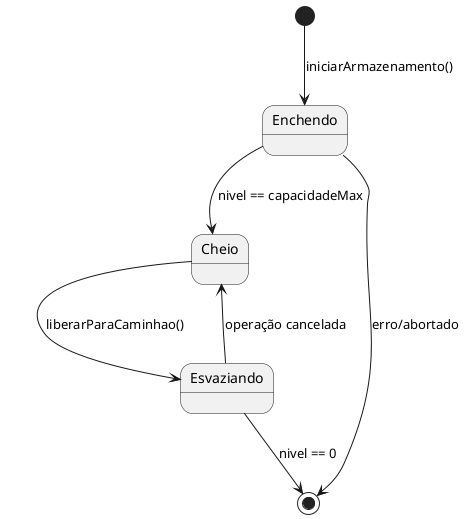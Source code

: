 @startuml
[*] --> Enchendo : iniciarArmazenamento()

Enchendo --> Cheio : nivel == capacidadeMax
Cheio --> Esvaziando : liberarParaCaminhao()
Esvaziando --> [*] : nivel == 0

Enchendo --> [*] : erro/abortado
Esvaziando --> Cheio : operação cancelada

@enduml
